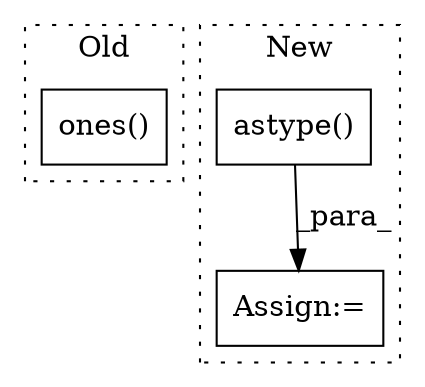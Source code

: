 digraph G {
subgraph cluster0 {
1 [label="ones()" a="75" s="23893,23908" l="9,1" shape="box"];
label = "Old";
style="dotted";
}
subgraph cluster1 {
2 [label="astype()" a="75" s="24543,24603" l="52,1" shape="box"];
3 [label="Assign:=" a="68" s="24540" l="3" shape="box"];
label = "New";
style="dotted";
}
2 -> 3 [label="_para_"];
}
